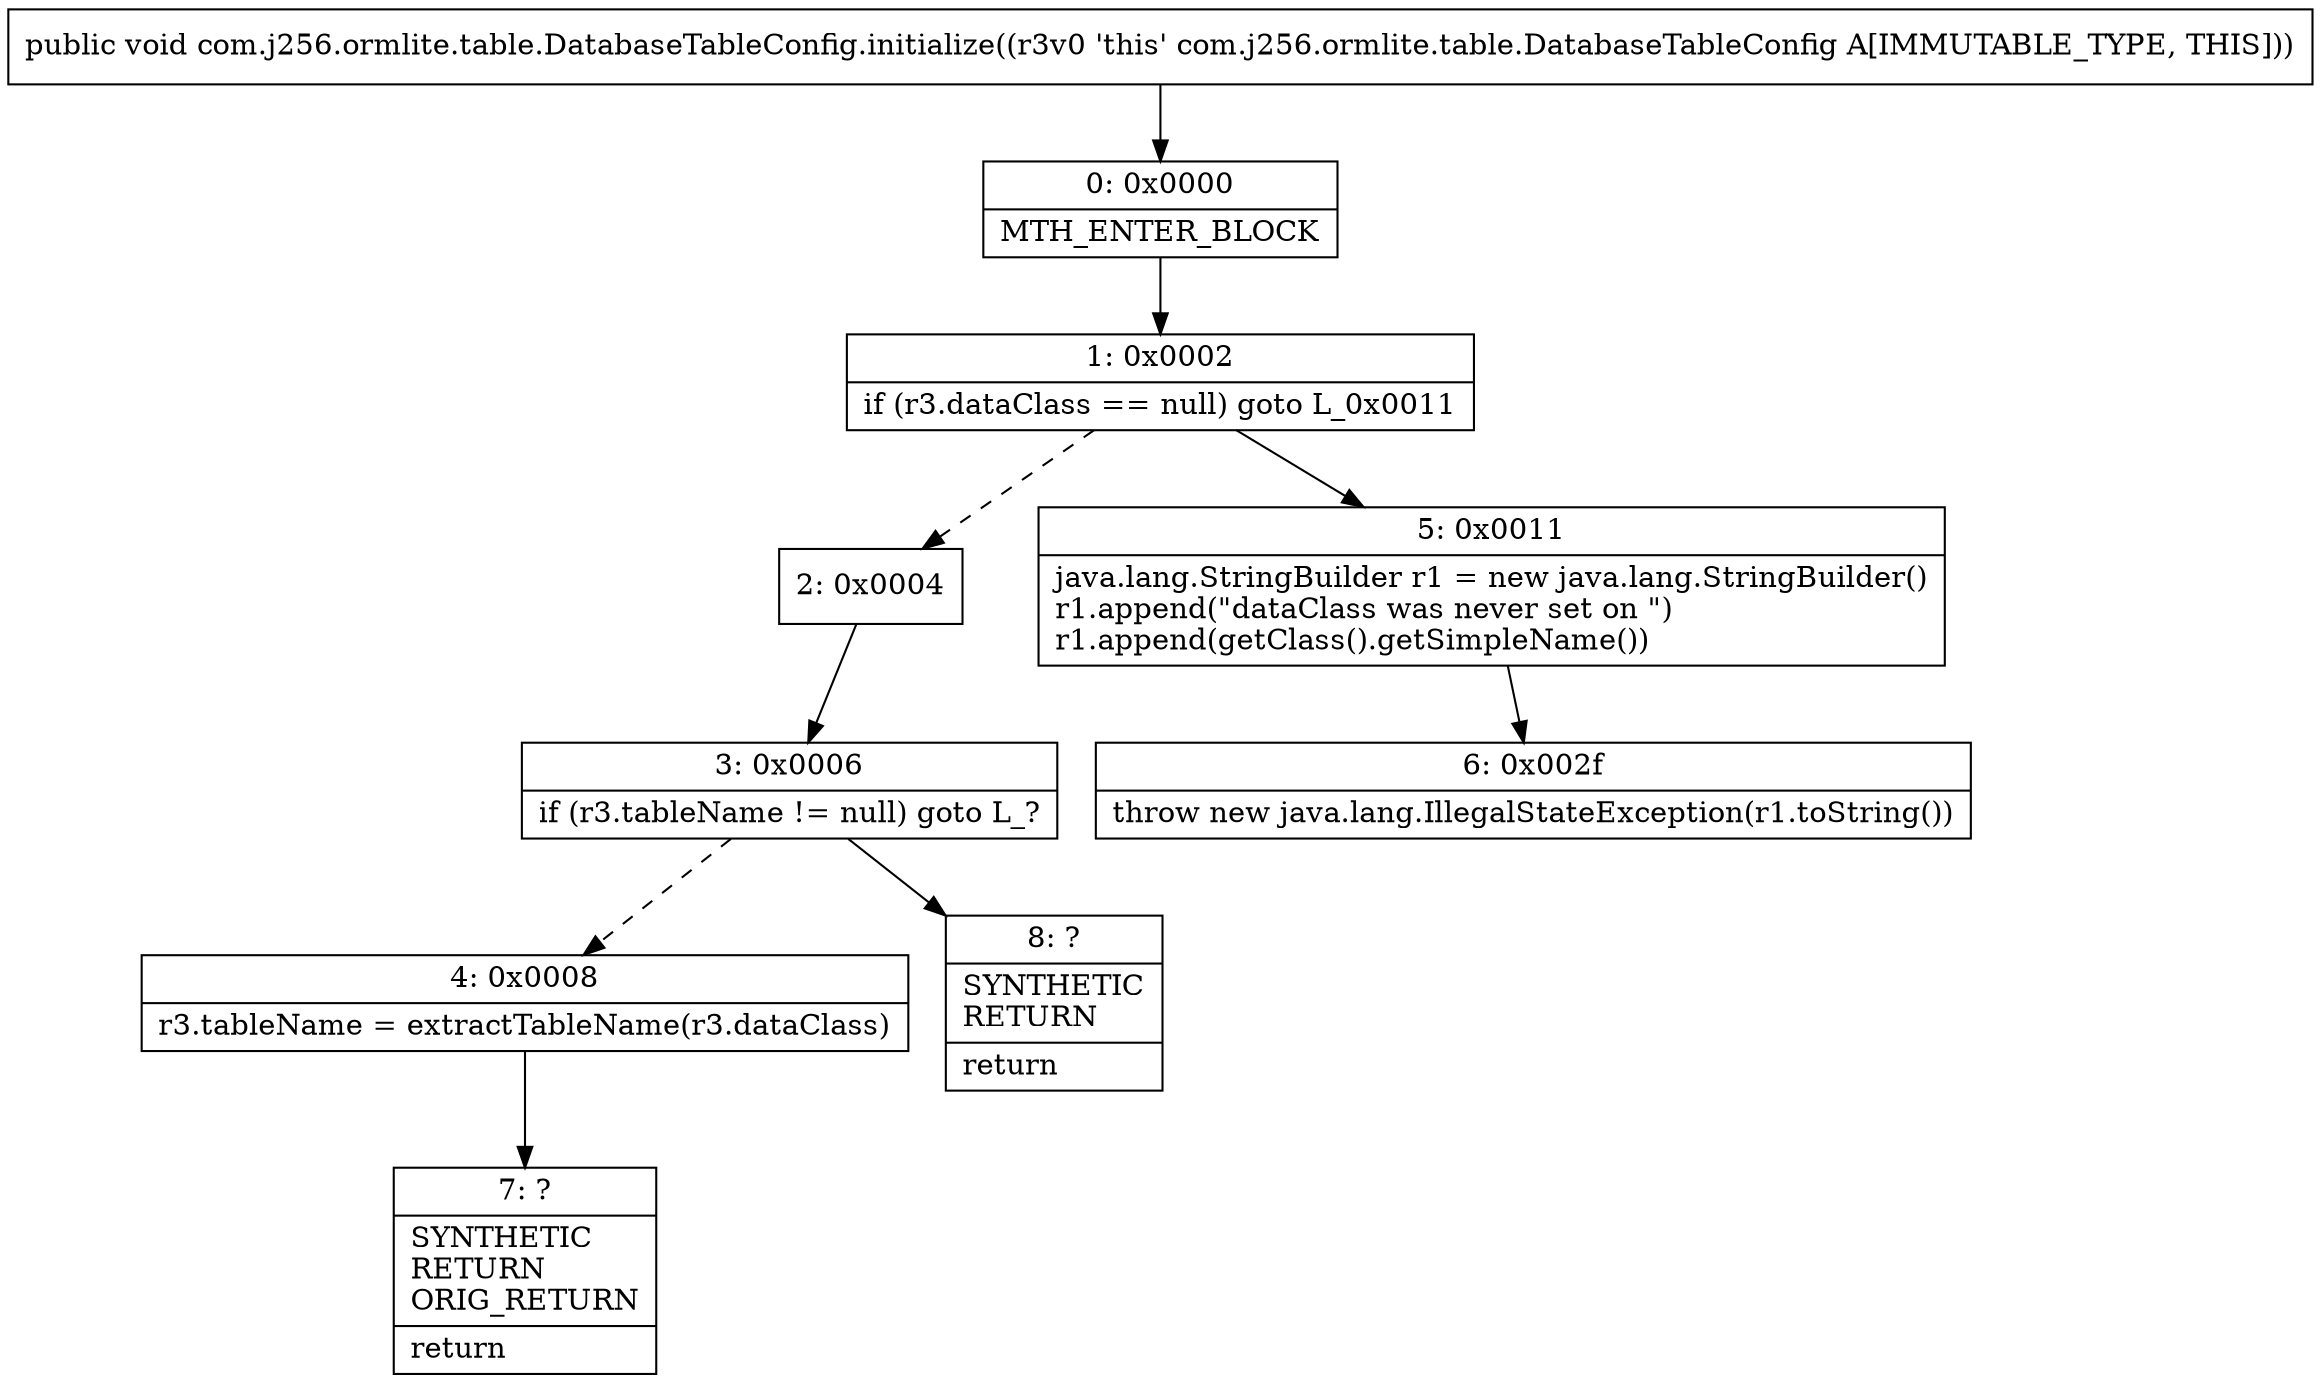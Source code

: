 digraph "CFG forcom.j256.ormlite.table.DatabaseTableConfig.initialize()V" {
Node_0 [shape=record,label="{0\:\ 0x0000|MTH_ENTER_BLOCK\l}"];
Node_1 [shape=record,label="{1\:\ 0x0002|if (r3.dataClass == null) goto L_0x0011\l}"];
Node_2 [shape=record,label="{2\:\ 0x0004}"];
Node_3 [shape=record,label="{3\:\ 0x0006|if (r3.tableName != null) goto L_?\l}"];
Node_4 [shape=record,label="{4\:\ 0x0008|r3.tableName = extractTableName(r3.dataClass)\l}"];
Node_5 [shape=record,label="{5\:\ 0x0011|java.lang.StringBuilder r1 = new java.lang.StringBuilder()\lr1.append(\"dataClass was never set on \")\lr1.append(getClass().getSimpleName())\l}"];
Node_6 [shape=record,label="{6\:\ 0x002f|throw new java.lang.IllegalStateException(r1.toString())\l}"];
Node_7 [shape=record,label="{7\:\ ?|SYNTHETIC\lRETURN\lORIG_RETURN\l|return\l}"];
Node_8 [shape=record,label="{8\:\ ?|SYNTHETIC\lRETURN\l|return\l}"];
MethodNode[shape=record,label="{public void com.j256.ormlite.table.DatabaseTableConfig.initialize((r3v0 'this' com.j256.ormlite.table.DatabaseTableConfig A[IMMUTABLE_TYPE, THIS])) }"];
MethodNode -> Node_0;
Node_0 -> Node_1;
Node_1 -> Node_2[style=dashed];
Node_1 -> Node_5;
Node_2 -> Node_3;
Node_3 -> Node_4[style=dashed];
Node_3 -> Node_8;
Node_4 -> Node_7;
Node_5 -> Node_6;
}

